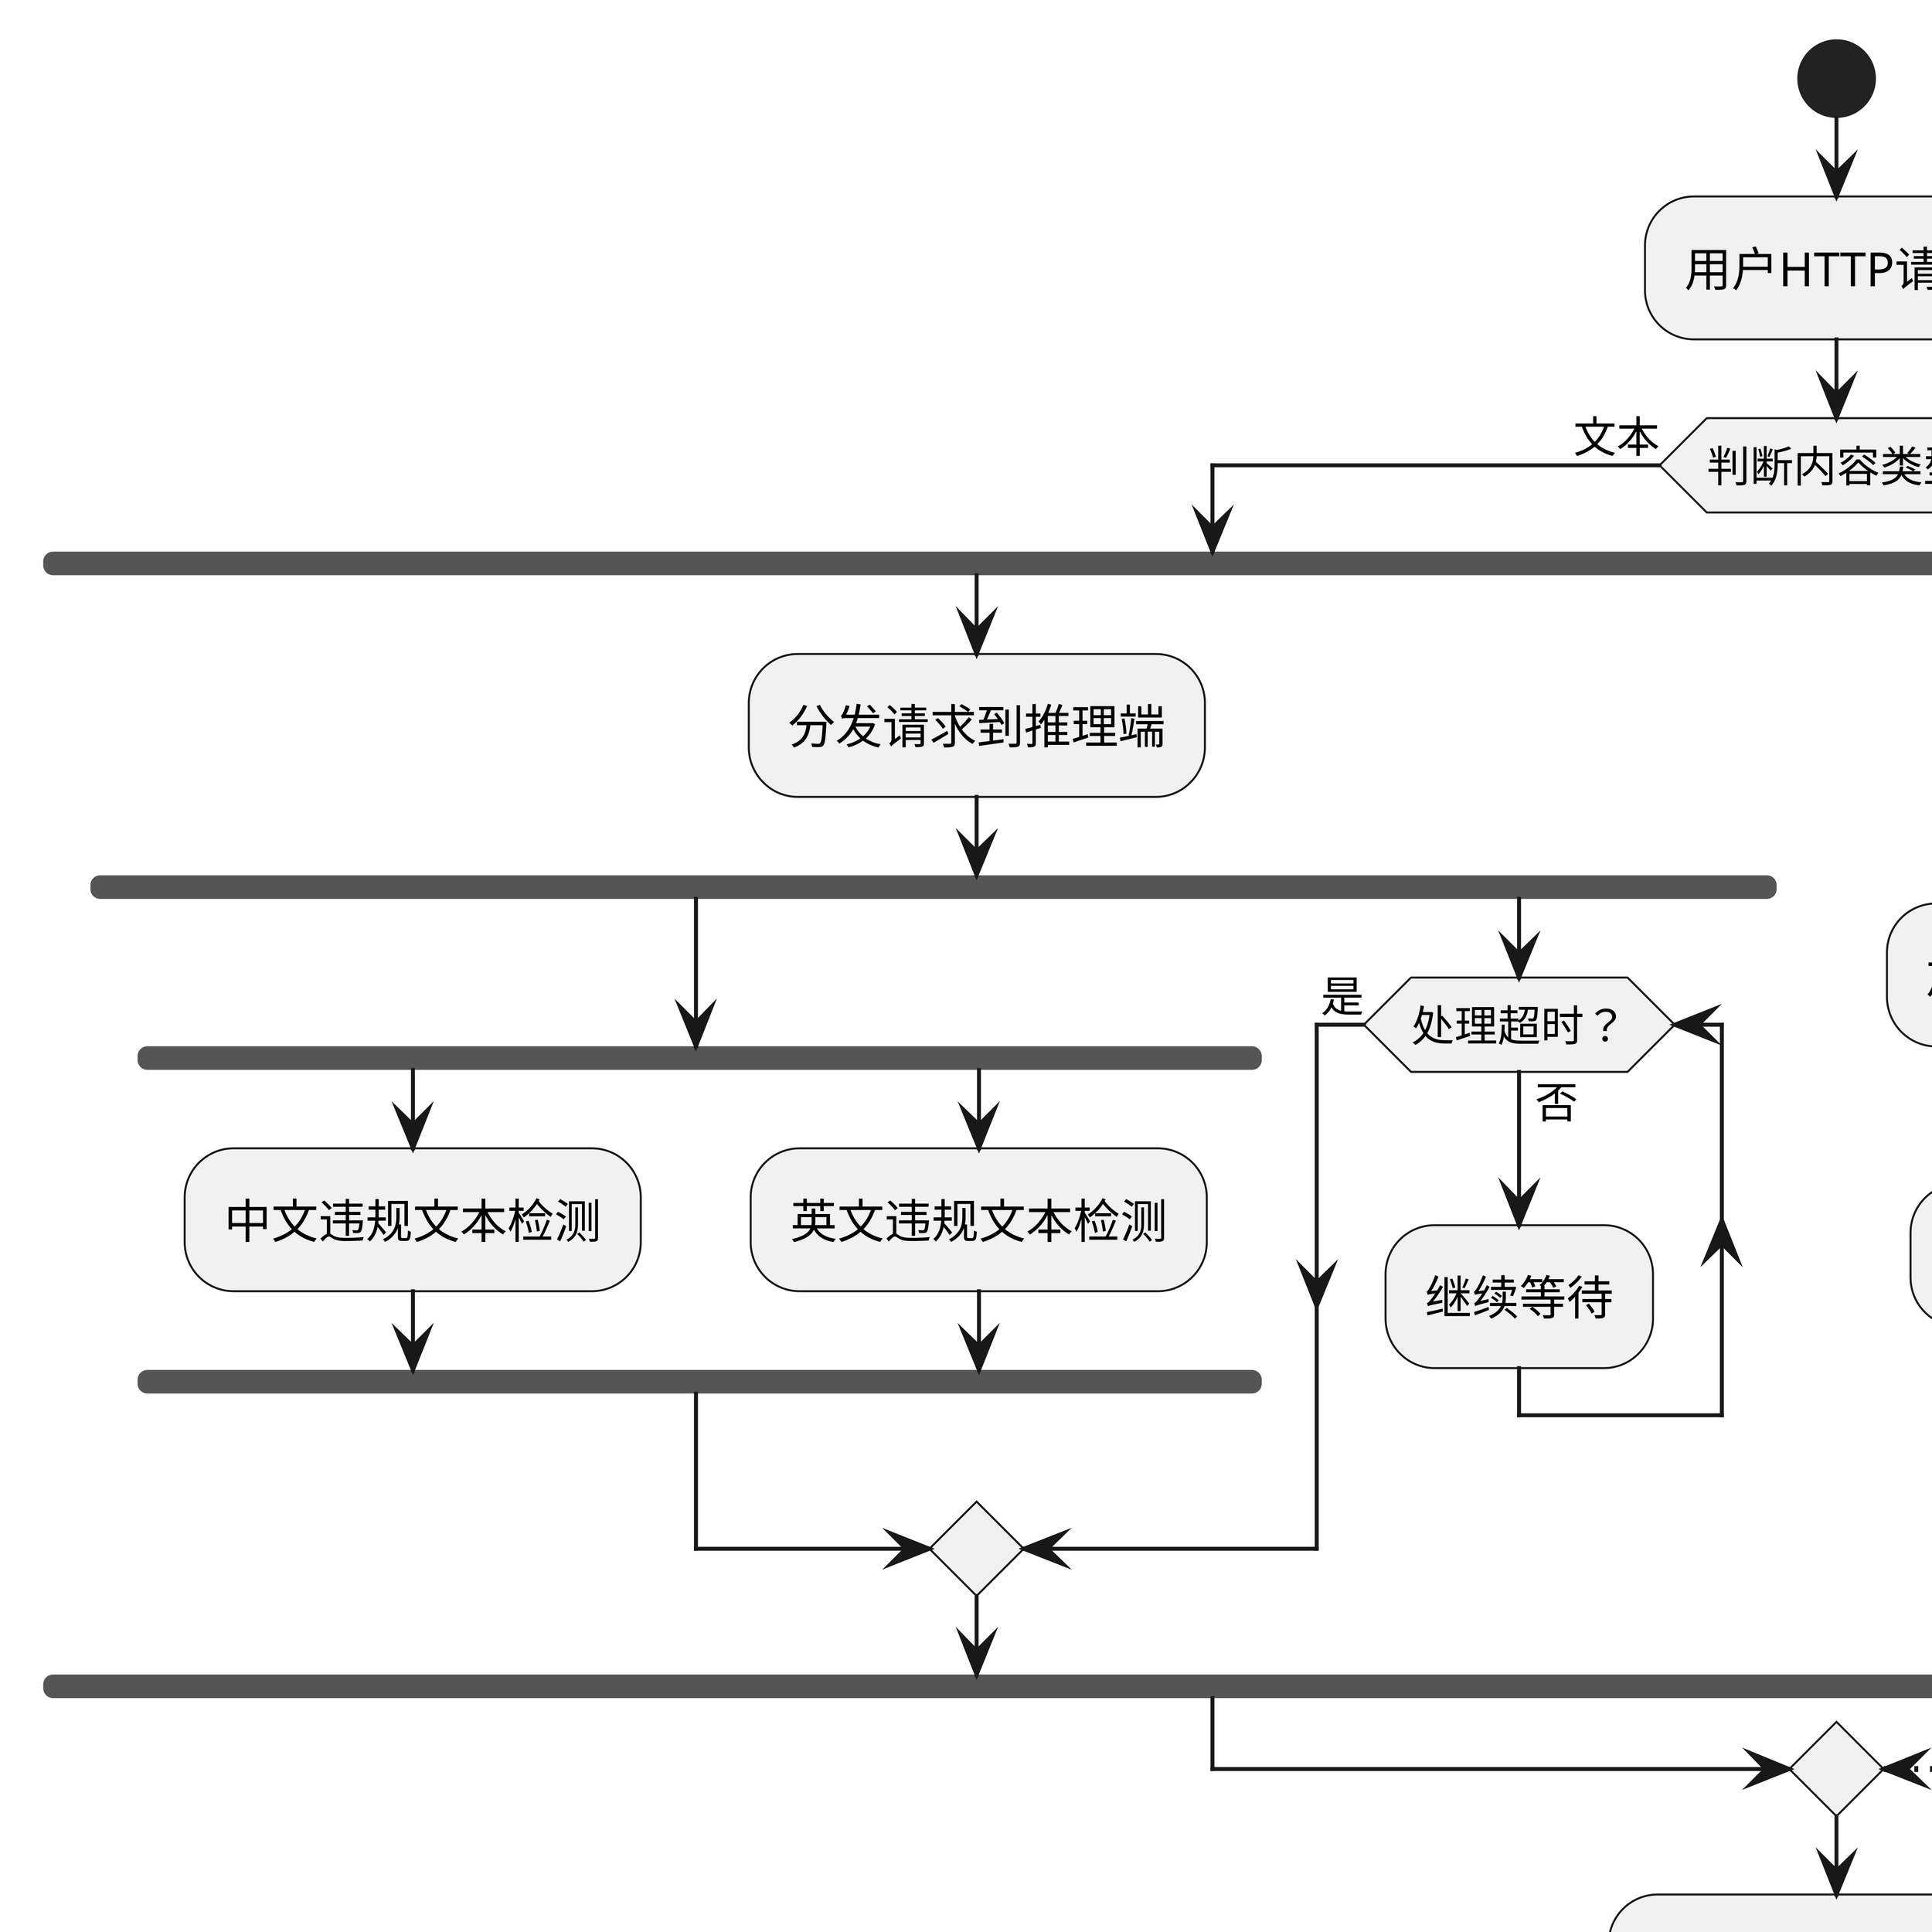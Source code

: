 @startuml
skinparam dpi 800
start
    :用户HTTP请求;
if (判断内容类型) then (文本)
    fork
       :分发请求到推理端;
       fork
           fork
               :中文违规文本检测;
           fork again
               :英文违规文本检测;
           end fork
       fork again
           while (处理超时？) is (否)
               :继续等待;
           endwhile (是)
       end merge
    fork again
        :加载敏感词典;
        :敏感词过滤;
    end fork

else (图片)
 -[dotted]->
    :违规图片检测\n （待完善）;
    -[dotted]->
endif
:处理结果生成报告;
:HTTP返回建议;
stop
@enduml